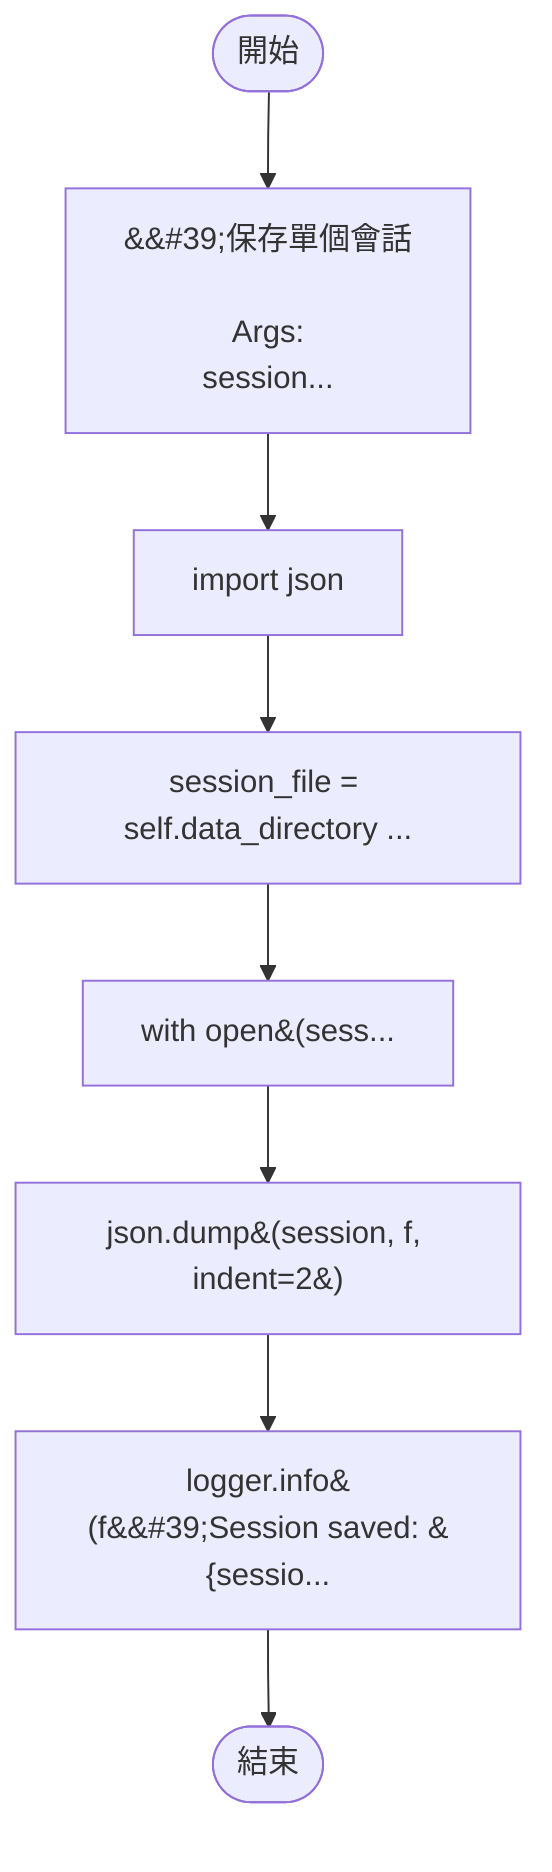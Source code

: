 flowchart TB
    n1([開始])
    n2([結束])
    n3[&amp;&#35;39;保存單個會話\n\n        Args:\n            session...]
    n4[import json]
    n5[session_file = self.data_directory ...]
    n6[with open&#40;sess...]
    n7[json.dump&#40;session, f, indent=2&#41;]
    n8[logger.info&#40;f&amp;&#35;39;Session saved: &#123;sessio...]
    n1 --> n3
    n3 --> n4
    n4 --> n5
    n5 --> n6
    n6 --> n7
    n7 --> n8
    n8 --> n2